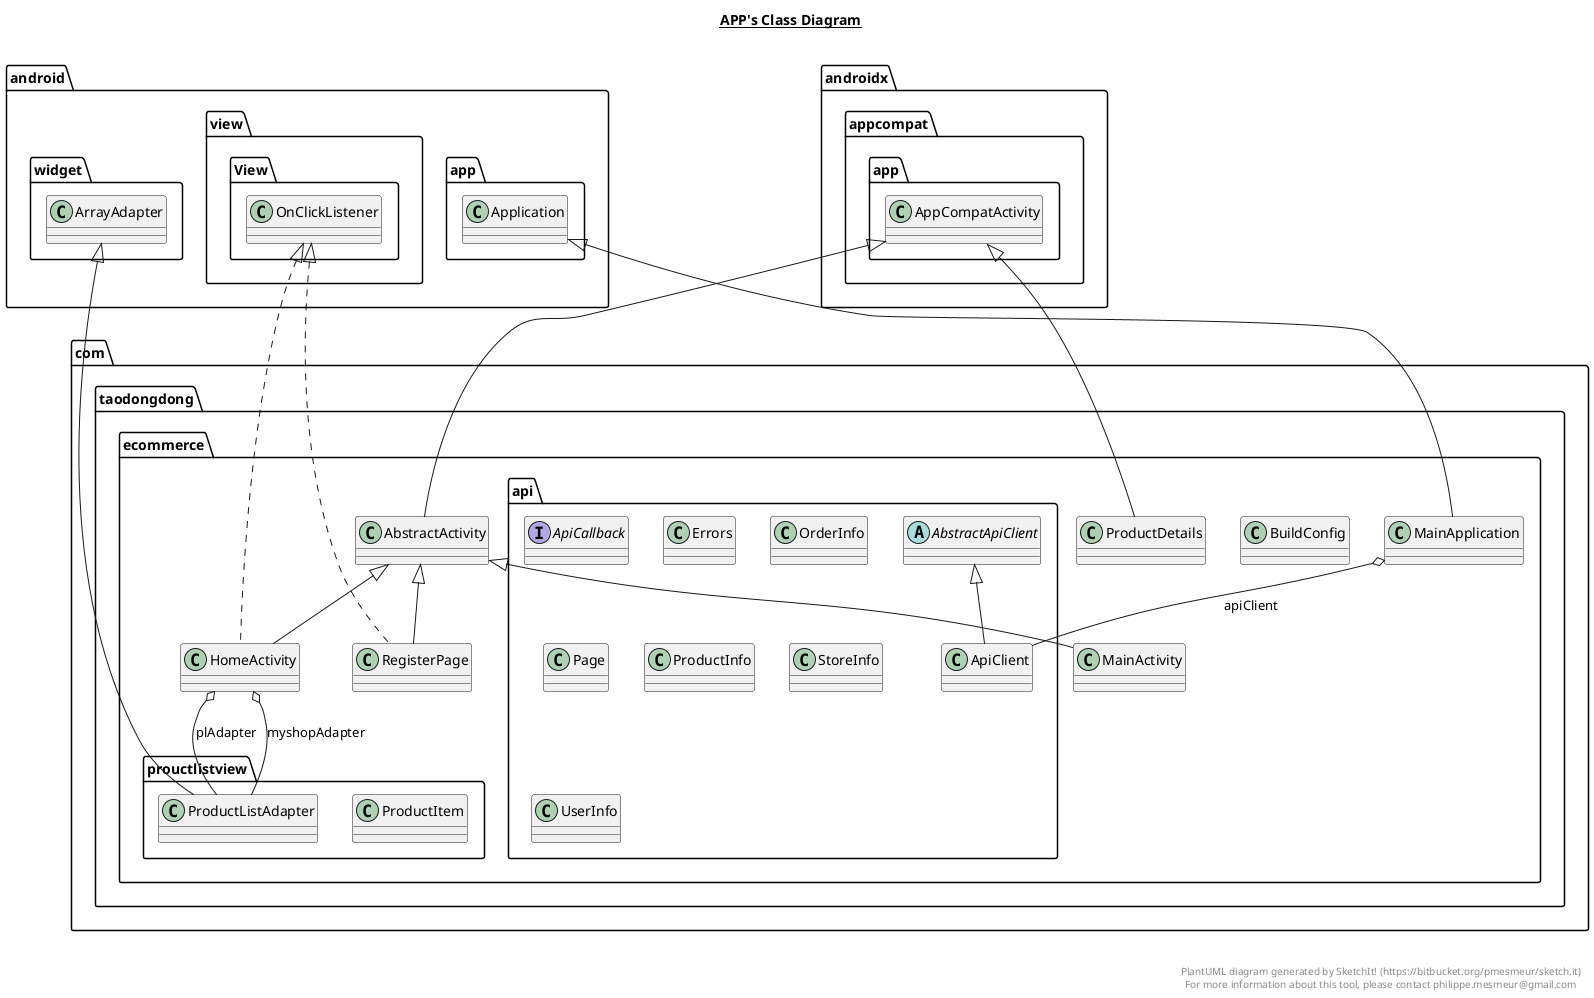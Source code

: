 @startuml

title __APP's Class Diagram__\n

  namespace com.taodongdong.ecommerce {
    class com.taodongdong.ecommerce.AbstractActivity {
    }
  }
  

  namespace com.taodongdong.ecommerce {
    class com.taodongdong.ecommerce.BuildConfig {
    }
  }
  

  namespace com.taodongdong.ecommerce {
    class com.taodongdong.ecommerce.HomeActivity {
    }
  }
  

  namespace com.taodongdong.ecommerce {
    class com.taodongdong.ecommerce.MainActivity {
    }
  }
  

  namespace com.taodongdong.ecommerce {
    class com.taodongdong.ecommerce.MainApplication {
    }
  }
  

  namespace com.taodongdong.ecommerce {
    class com.taodongdong.ecommerce.ProductDetails {
    }
  }
  

  namespace com.taodongdong.ecommerce {
    class com.taodongdong.ecommerce.RegisterPage {
    }
  }
  

  namespace com.taodongdong.ecommerce {
    namespace api {
      abstract class com.taodongdong.ecommerce.api.AbstractApiClient {
      }
    }
  }
  

  namespace com.taodongdong.ecommerce {
    namespace api {
      interface com.taodongdong.ecommerce.api.ApiCallback {
      }
    }
  }
  

  namespace com.taodongdong.ecommerce {
    namespace api {
      class com.taodongdong.ecommerce.api.ApiClient {
      }
    }
  }
  

  namespace com.taodongdong.ecommerce {
    namespace api {
      class com.taodongdong.ecommerce.api.Errors {
      }
    }
  }
  

  namespace com.taodongdong.ecommerce {
    namespace api {
      class com.taodongdong.ecommerce.api.OrderInfo {
      }
    }
  }
  

  namespace com.taodongdong.ecommerce {
    namespace api {
      class com.taodongdong.ecommerce.api.Page {
      }
    }
  }
  

  namespace com.taodongdong.ecommerce {
    namespace api {
      class com.taodongdong.ecommerce.api.ProductInfo {
      }
    }
  }
  

  namespace com.taodongdong.ecommerce {
    namespace api {
      class com.taodongdong.ecommerce.api.StoreInfo {
      }
    }
  }
  

  namespace com.taodongdong.ecommerce {
    namespace api {
      class com.taodongdong.ecommerce.api.UserInfo {
      }
    }
  }
  

  namespace com.taodongdong.ecommerce {
    namespace prouctlistview {
      class com.taodongdong.ecommerce.prouctlistview.ProductItem {
      }
    }
  }
  

  namespace com.taodongdong.ecommerce {
    namespace prouctlistview {
      class com.taodongdong.ecommerce.prouctlistview.ProductListAdapter {
      }
    }
  }
  

  com.taodongdong.ecommerce.AbstractActivity -up-|> androidx.appcompat.app.AppCompatActivity
  com.taodongdong.ecommerce.HomeActivity .up.|> android.view.View.OnClickListener
  com.taodongdong.ecommerce.HomeActivity -up-|> com.taodongdong.ecommerce.AbstractActivity
  com.taodongdong.ecommerce.HomeActivity o-- com.taodongdong.ecommerce.prouctlistview.ProductListAdapter : myshopAdapter
  com.taodongdong.ecommerce.HomeActivity o-- com.taodongdong.ecommerce.prouctlistview.ProductListAdapter : plAdapter
  com.taodongdong.ecommerce.MainActivity -up-|> com.taodongdong.ecommerce.AbstractActivity
  com.taodongdong.ecommerce.MainActivity o-- com.taodongdong.ecommerce.MainActivity.MyAsyncTask : mat
  com.taodongdong.ecommerce.MainApplication -up-|> android.app.Application
  com.taodongdong.ecommerce.MainApplication o-- com.taodongdong.ecommerce.api.ApiClient : apiClient
  com.taodongdong.ecommerce.ProductDetails -up-|> androidx.appcompat.app.AppCompatActivity
  com.taodongdong.ecommerce.RegisterPage .up.|> android.view.View.OnClickListener
  com.taodongdong.ecommerce.RegisterPage -up-|> com.taodongdong.ecommerce.AbstractActivity
  com.taodongdong.ecommerce.api.ApiClient -up-|> com.taodongdong.ecommerce.api.AbstractApiClient
  com.taodongdong.ecommerce.prouctlistview.ProductListAdapter -up-|> android.widget.ArrayAdapter


right footer


PlantUML diagram generated by SketchIt! (https://bitbucket.org/pmesmeur/sketch.it)
For more information about this tool, please contact philippe.mesmeur@gmail.com
endfooter

@enduml
